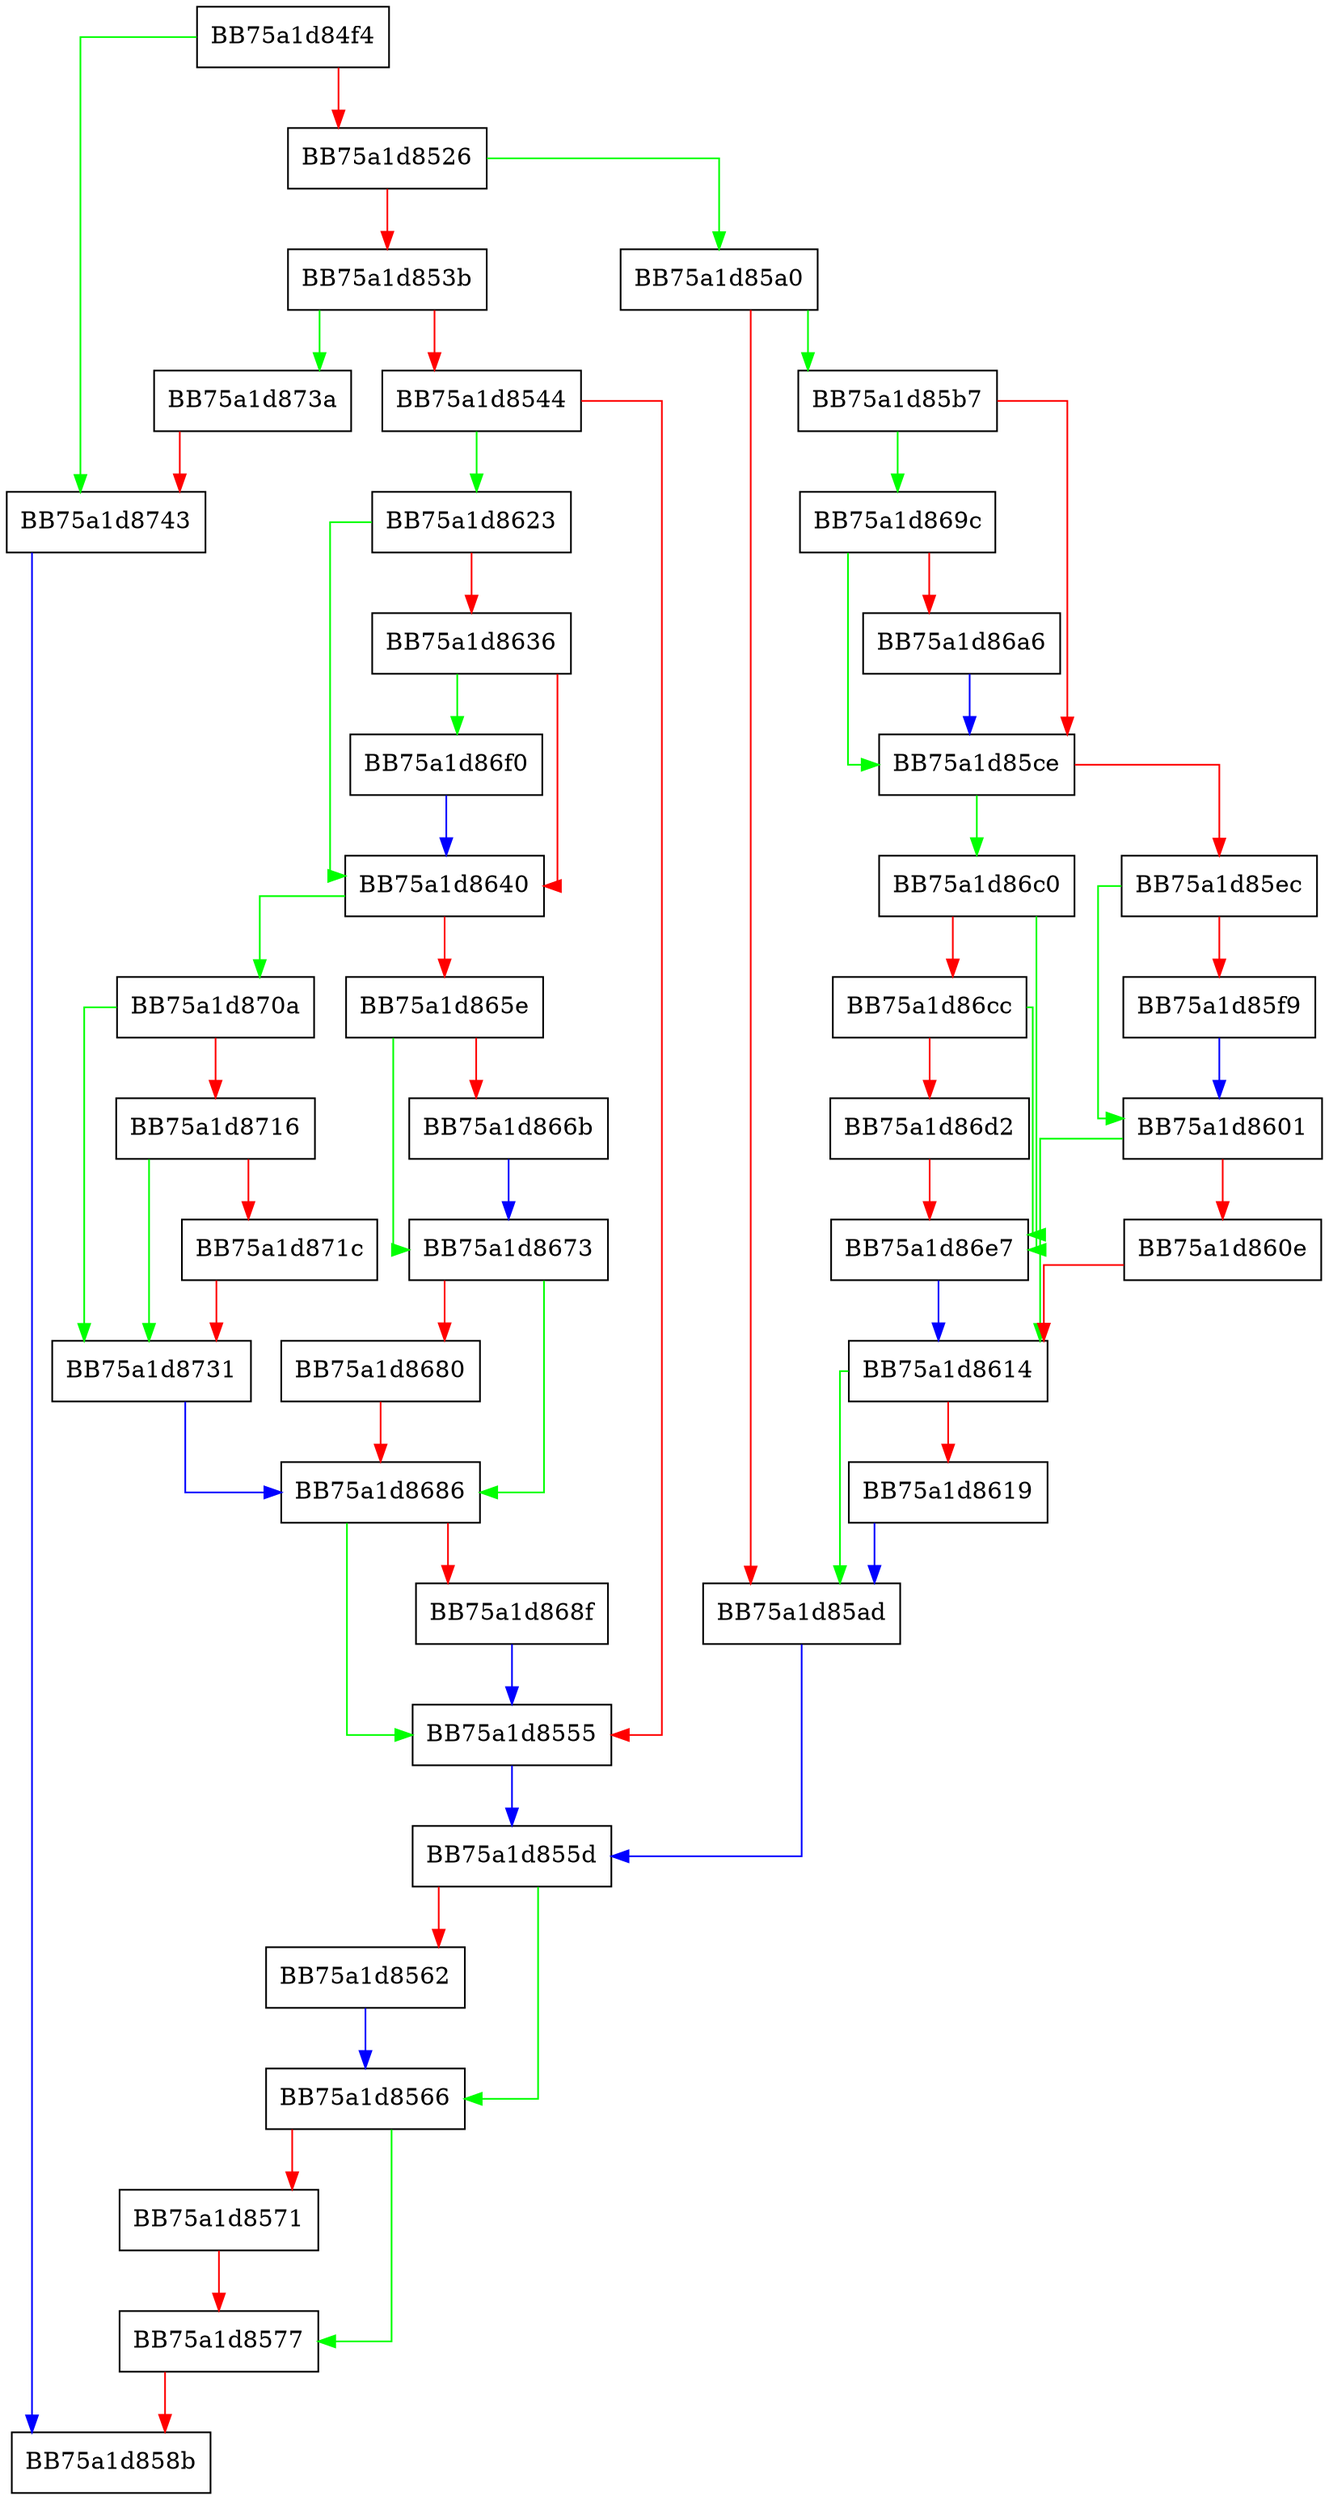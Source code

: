 digraph GetEnvVar {
  node [shape="box"];
  graph [splines=ortho];
  BB75a1d84f4 -> BB75a1d8743 [color="green"];
  BB75a1d84f4 -> BB75a1d8526 [color="red"];
  BB75a1d8526 -> BB75a1d85a0 [color="green"];
  BB75a1d8526 -> BB75a1d853b [color="red"];
  BB75a1d853b -> BB75a1d873a [color="green"];
  BB75a1d853b -> BB75a1d8544 [color="red"];
  BB75a1d8544 -> BB75a1d8623 [color="green"];
  BB75a1d8544 -> BB75a1d8555 [color="red"];
  BB75a1d8555 -> BB75a1d855d [color="blue"];
  BB75a1d855d -> BB75a1d8566 [color="green"];
  BB75a1d855d -> BB75a1d8562 [color="red"];
  BB75a1d8562 -> BB75a1d8566 [color="blue"];
  BB75a1d8566 -> BB75a1d8577 [color="green"];
  BB75a1d8566 -> BB75a1d8571 [color="red"];
  BB75a1d8571 -> BB75a1d8577 [color="red"];
  BB75a1d8577 -> BB75a1d858b [color="red"];
  BB75a1d85a0 -> BB75a1d85b7 [color="green"];
  BB75a1d85a0 -> BB75a1d85ad [color="red"];
  BB75a1d85ad -> BB75a1d855d [color="blue"];
  BB75a1d85b7 -> BB75a1d869c [color="green"];
  BB75a1d85b7 -> BB75a1d85ce [color="red"];
  BB75a1d85ce -> BB75a1d86c0 [color="green"];
  BB75a1d85ce -> BB75a1d85ec [color="red"];
  BB75a1d85ec -> BB75a1d8601 [color="green"];
  BB75a1d85ec -> BB75a1d85f9 [color="red"];
  BB75a1d85f9 -> BB75a1d8601 [color="blue"];
  BB75a1d8601 -> BB75a1d8614 [color="green"];
  BB75a1d8601 -> BB75a1d860e [color="red"];
  BB75a1d860e -> BB75a1d8614 [color="red"];
  BB75a1d8614 -> BB75a1d85ad [color="green"];
  BB75a1d8614 -> BB75a1d8619 [color="red"];
  BB75a1d8619 -> BB75a1d85ad [color="blue"];
  BB75a1d8623 -> BB75a1d8640 [color="green"];
  BB75a1d8623 -> BB75a1d8636 [color="red"];
  BB75a1d8636 -> BB75a1d86f0 [color="green"];
  BB75a1d8636 -> BB75a1d8640 [color="red"];
  BB75a1d8640 -> BB75a1d870a [color="green"];
  BB75a1d8640 -> BB75a1d865e [color="red"];
  BB75a1d865e -> BB75a1d8673 [color="green"];
  BB75a1d865e -> BB75a1d866b [color="red"];
  BB75a1d866b -> BB75a1d8673 [color="blue"];
  BB75a1d8673 -> BB75a1d8686 [color="green"];
  BB75a1d8673 -> BB75a1d8680 [color="red"];
  BB75a1d8680 -> BB75a1d8686 [color="red"];
  BB75a1d8686 -> BB75a1d8555 [color="green"];
  BB75a1d8686 -> BB75a1d868f [color="red"];
  BB75a1d868f -> BB75a1d8555 [color="blue"];
  BB75a1d869c -> BB75a1d85ce [color="green"];
  BB75a1d869c -> BB75a1d86a6 [color="red"];
  BB75a1d86a6 -> BB75a1d85ce [color="blue"];
  BB75a1d86c0 -> BB75a1d86e7 [color="green"];
  BB75a1d86c0 -> BB75a1d86cc [color="red"];
  BB75a1d86cc -> BB75a1d86e7 [color="green"];
  BB75a1d86cc -> BB75a1d86d2 [color="red"];
  BB75a1d86d2 -> BB75a1d86e7 [color="red"];
  BB75a1d86e7 -> BB75a1d8614 [color="blue"];
  BB75a1d86f0 -> BB75a1d8640 [color="blue"];
  BB75a1d870a -> BB75a1d8731 [color="green"];
  BB75a1d870a -> BB75a1d8716 [color="red"];
  BB75a1d8716 -> BB75a1d8731 [color="green"];
  BB75a1d8716 -> BB75a1d871c [color="red"];
  BB75a1d871c -> BB75a1d8731 [color="red"];
  BB75a1d8731 -> BB75a1d8686 [color="blue"];
  BB75a1d873a -> BB75a1d8743 [color="red"];
  BB75a1d8743 -> BB75a1d858b [color="blue"];
}